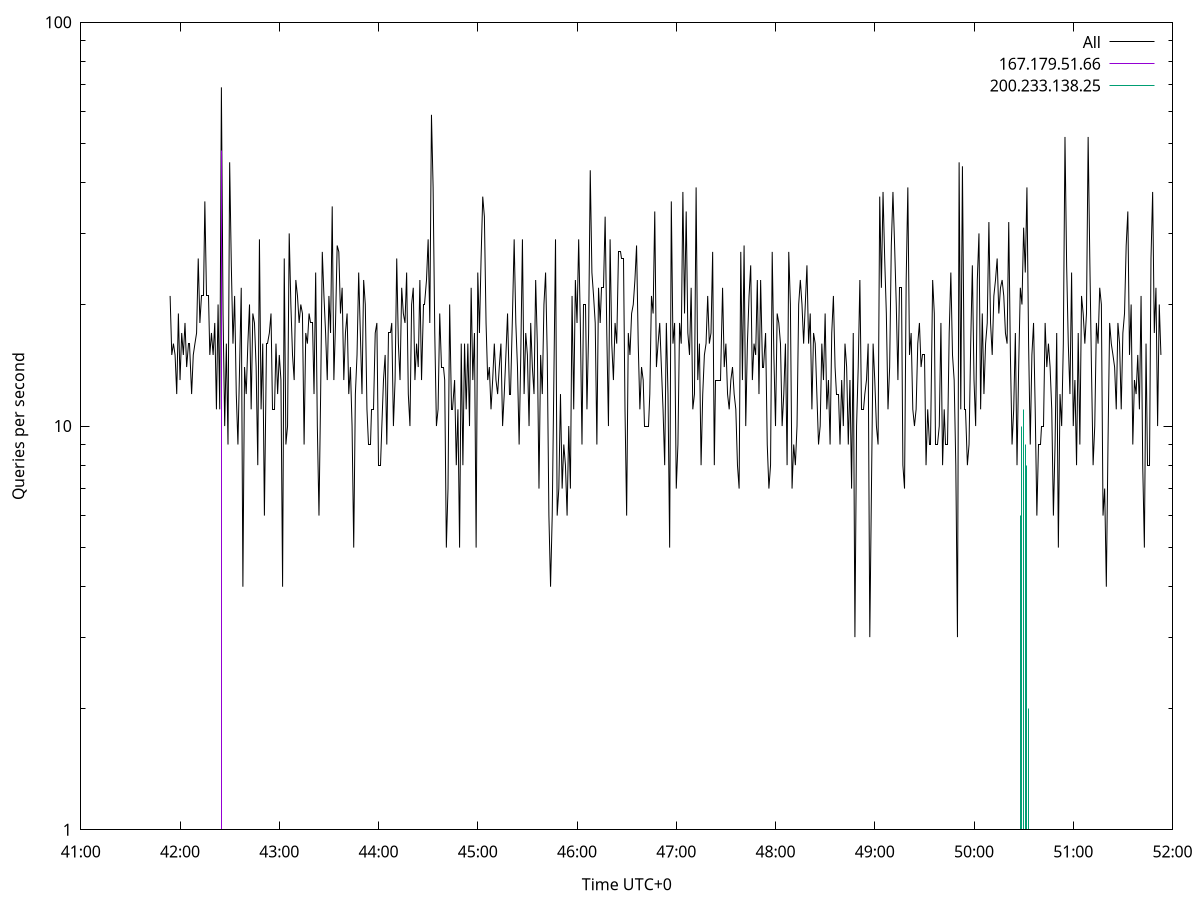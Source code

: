 set terminal pngcairo size 1024,768
set output 'Sun Jan  7 12:41:54 2024.png'
set ylabel 'Queries per second'
set xlabel 'Time UTC+0'
set xdata time
set timefmt "%s"
set log y
plot \
'-' using 1:2 linecolor 0 linetype 2 with lines title 'All', \
'-' using 1:2 linecolor 1 linetype 3 with impulses title "167.179.51.66", \
'-' using 1:2 linecolor 2 linetype 3 with impulses title "200.233.138.25"
1704606114 21
1704606115 15
1704606116 16
1704606117 15
1704606118 12
1704606119 19
1704606120 13
1704606121 17
1704606122 15
1704606123 18
1704606124 14
1704606125 16
1704606126 16
1704606127 12
1704606128 15
1704606129 16
1704606130 17
1704606131 26
1704606132 18
1704606133 21
1704606134 21
1704606135 36
1704606136 21
1704606137 21
1704606138 15
1704606139 17
1704606140 15
1704606141 18
1704606142 11
1704606143 20
1704606144 11
1704606145 69
1704606146 19
1704606147 10
1704606148 16
1704606149 9
1704606150 45
1704606151 25
1704606152 16
1704606153 21
1704606154 12
1704606155 9
1704606156 14
1704606157 22
1704606158 4
1704606159 14
1704606160 12
1704606161 16
1704606162 20
1704606163 11
1704606164 19
1704606165 18
1704606166 14
1704606167 8
1704606168 29
1704606169 11
1704606170 16
1704606171 6
1704606172 16
1704606173 16
1704606174 17
1704606175 19
1704606176 11
1704606177 11
1704606178 16
1704606179 12
1704606180 15
1704606181 13
1704606182 4
1704606183 26
1704606184 9
1704606185 10
1704606186 30
1704606187 20
1704606188 15
1704606189 13
1704606190 23
1704606191 21
1704606192 18
1704606193 20
1704606194 19
1704606195 9
1704606196 17
1704606197 16
1704606198 19
1704606199 18
1704606200 18
1704606201 12
1704606202 24
1704606203 10
1704606204 6
1704606205 12
1704606206 27
1704606207 21
1704606208 17
1704606209 13
1704606210 21
1704606211 17
1704606212 35
1704606213 13
1704606214 18
1704606215 28
1704606216 27
1704606217 19
1704606218 22
1704606219 13
1704606220 17
1704606221 19
1704606222 12
1704606223 14
1704606224 10
1704606225 5
1704606226 12
1704606227 15
1704606228 24
1704606229 17
1704606230 12
1704606231 23
1704606232 20
1704606233 11
1704606234 9
1704606235 9
1704606236 11
1704606237 11
1704606238 17
1704606239 18
1704606240 8
1704606241 8
1704606242 10
1704606243 13
1704606244 15
1704606245 9
1704606246 17
1704606247 17
1704606248 18
1704606249 10
1704606250 13
1704606251 26
1704606252 16
1704606253 13
1704606254 22
1704606255 19
1704606256 18
1704606257 24
1704606258 12
1704606259 10
1704606260 20
1704606261 22
1704606262 13
1704606263 16
1704606264 14
1704606265 23
1704606266 13
1704606267 20
1704606268 20
1704606269 23
1704606270 29
1704606271 18
1704606272 59
1704606273 39
1704606274 17
1704606275 10
1704606276 11
1704606277 19
1704606278 14
1704606279 14
1704606280 13
1704606281 5
1704606282 7
1704606283 20
1704606284 11
1704606285 11
1704606286 13
1704606287 8
1704606288 11
1704606289 5
1704606290 16
1704606291 8
1704606292 16
1704606293 11
1704606294 16
1704606295 10
1704606296 22
1704606297 13
1704606298 17
1704606299 5
1704606300 24
1704606301 17
1704606302 26
1704606303 37
1704606304 33
1704606305 18
1704606306 13
1704606307 14
1704606308 11
1704606309 13
1704606310 16
1704606311 13
1704606312 12
1704606313 14
1704606314 16
1704606315 10
1704606316 12
1704606317 15
1704606318 19
1704606319 12
1704606320 12
1704606321 19
1704606322 29
1704606323 18
1704606324 14
1704606325 9
1704606326 15
1704606327 29
1704606328 12
1704606329 17
1704606330 15
1704606331 10
1704606332 18
1704606333 14
1704606334 12
1704606335 23
1704606336 16
1704606337 7
1704606338 15
1704606339 12
1704606340 20
1704606341 24
1704606342 15
1704606343 6
1704606344 4
1704606345 6
1704606346 13
1704606347 29
1704606348 6
1704606349 7
1704606350 12
1704606351 7
1704606352 9
1704606353 8
1704606354 6
1704606355 10
1704606356 7
1704606357 21
1704606358 11
1704606359 23
1704606360 18
1704606361 29
1704606362 18
1704606363 9
1704606364 20
1704606365 20
1704606366 11
1704606367 17
1704606368 43
1704606369 24
1704606370 21
1704606371 18
1704606372 9
1704606373 22
1704606374 18
1704606375 22
1704606376 22
1704606377 33
1704606378 17
1704606379 10
1704606380 29
1704606381 16
1704606382 13
1704606383 18
1704606384 16
1704606385 27
1704606386 27
1704606387 26
1704606388 26
1704606389 11
1704606390 6
1704606391 17
1704606392 15
1704606393 19
1704606394 20
1704606395 23
1704606396 28
1704606397 16
1704606398 11
1704606399 14
1704606400 13
1704606401 10
1704606402 10
1704606403 10
1704606404 12
1704606405 21
1704606406 19
1704606407 34
1704606408 14
1704606409 16
1704606410 18
1704606411 14
1704606412 11
1704606413 8
1704606414 18
1704606415 12
1704606416 5
1704606417 36
1704606418 16
1704606419 18
1704606420 7
1704606421 9
1704606422 18
1704606423 16
1704606424 38
1704606425 19
1704606426 34
1704606427 17
1704606428 15
1704606429 22
1704606430 11
1704606431 12
1704606432 39
1704606433 13
1704606434 16
1704606435 8
1704606436 12
1704606437 15
1704606438 16
1704606439 21
1704606440 16
1704606441 17
1704606442 27
1704606443 8
1704606444 13
1704606445 13
1704606446 13
1704606447 13
1704606448 22
1704606449 14
1704606450 16
1704606451 12
1704606452 11
1704606453 13
1704606454 14
1704606455 12
1704606456 11
1704606457 8
1704606458 7
1704606459 27
1704606460 13
1704606461 28
1704606462 10
1704606463 16
1704606464 21
1704606465 25
1704606466 13
1704606467 16
1704606468 15
1704606469 23
1704606470 12
1704606471 23
1704606472 14
1704606473 14
1704606474 17
1704606475 9
1704606476 7
1704606477 8
1704606478 27
1704606479 15
1704606480 10
1704606481 19
1704606482 18
1704606483 16
1704606484 10
1704606485 12
1704606486 16
1704606487 8
1704606488 27
1704606489 20
1704606490 7
1704606491 9
1704606492 8
1704606493 10
1704606494 20
1704606495 23
1704606496 20
1704606497 16
1704606498 20
1704606499 25
1704606500 16
1704606501 19
1704606502 11
1704606503 17
1704606504 16
1704606505 12
1704606506 9
1704606507 10
1704606508 16
1704606509 13
1704606510 19
1704606511 11
1704606512 13
1704606513 9
1704606514 17
1704606515 21
1704606516 14
1704606517 12
1704606518 12
1704606519 9
1704606520 13
1704606521 10
1704606522 16
1704606523 14
1704606524 9
1704606525 13
1704606526 7
1704606527 17
1704606528 3
1704606529 10
1704606530 14
1704606531 23
1704606532 11
1704606533 11
1704606534 12
1704606535 13
1704606536 16
1704606537 3
1704606538 7
1704606539 16
1704606540 13
1704606541 10
1704606542 9
1704606543 37
1704606544 22
1704606545 38
1704606546 26
1704606547 19
1704606548 11
1704606549 14
1704606550 28
1704606551 38
1704606552 28
1704606553 20
1704606554 13
1704606555 22
1704606556 22
1704606557 8
1704606558 7
1704606559 23
1704606560 39
1704606561 15
1704606562 17
1704606563 11
1704606564 10
1704606565 11
1704606566 16
1704606567 18
1704606568 14
1704606569 15
1704606570 15
1704606571 8
1704606572 11
1704606573 9
1704606574 9
1704606575 23
1704606576 19
1704606577 9
1704606578 9
1704606579 10
1704606580 18
1704606581 8
1704606582 11
1704606583 9
1704606584 9
1704606585 17
1704606586 24
1704606587 15
1704606588 13
1704606589 8
1704606590 3
1704606591 45
1704606592 11
1704606593 44
1704606594 11
1704606595 11
1704606596 8
1704606597 9
1704606598 16
1704606599 25
1704606600 13
1704606601 10
1704606602 23
1704606603 30
1704606604 11
1704606605 19
1704606606 12
1704606607 16
1704606608 18
1704606609 32
1704606610 18
1704606611 15
1704606612 21
1704606613 23
1704606614 26
1704606615 19
1704606616 22
1704606617 23
1704606618 21
1704606619 17
1704606620 16
1704606621 32
1704606622 15
1704606623 9
1704606624 11
1704606625 17
1704606626 8
1704606627 14
1704606628 22
1704606629 20
1704606630 31
1704606631 24
1704606632 39
1704606633 16
1704606634 9
1704606635 15
1704606636 18
1704606637 11
1704606638 6
1704606639 9
1704606640 9
1704606641 10
1704606642 10
1704606643 18
1704606644 14
1704606645 16
1704606646 14
1704606647 11
1704606648 6
1704606649 9
1704606650 17
1704606651 5
1704606652 12
1704606653 10
1704606654 16
1704606655 52
1704606656 25
1704606657 16
1704606658 12
1704606659 24
1704606660 10
1704606661 13
1704606662 8
1704606663 17
1704606664 9
1704606665 21
1704606666 19
1704606667 16
1704606668 19
1704606669 52
1704606670 26
1704606671 14
1704606672 8
1704606673 10
1704606674 18
1704606675 16
1704606676 22
1704606677 20
1704606678 6
1704606679 7
1704606680 4
1704606681 9
1704606682 18
1704606683 16
1704606684 15
1704606685 14
1704606686 11
1704606687 18
1704606688 16
1704606689 11
1704606690 17
1704606691 19
1704606692 28
1704606693 34
1704606694 15
1704606695 20
1704606696 9
1704606697 13
1704606698 12
1704606699 15
1704606700 11
1704606701 21
1704606702 8
1704606703 5
1704606704 16
1704606705 8
1704606706 8
1704606707 26
1704606708 38
1704606709 17
1704606710 22
1704606711 10
1704606712 20
1704606713 15

e
1704606145 48

e
1704606628 6
1704606629 10
1704606630 11
1704606631 9
1704606632 8
1704606633 2

e
